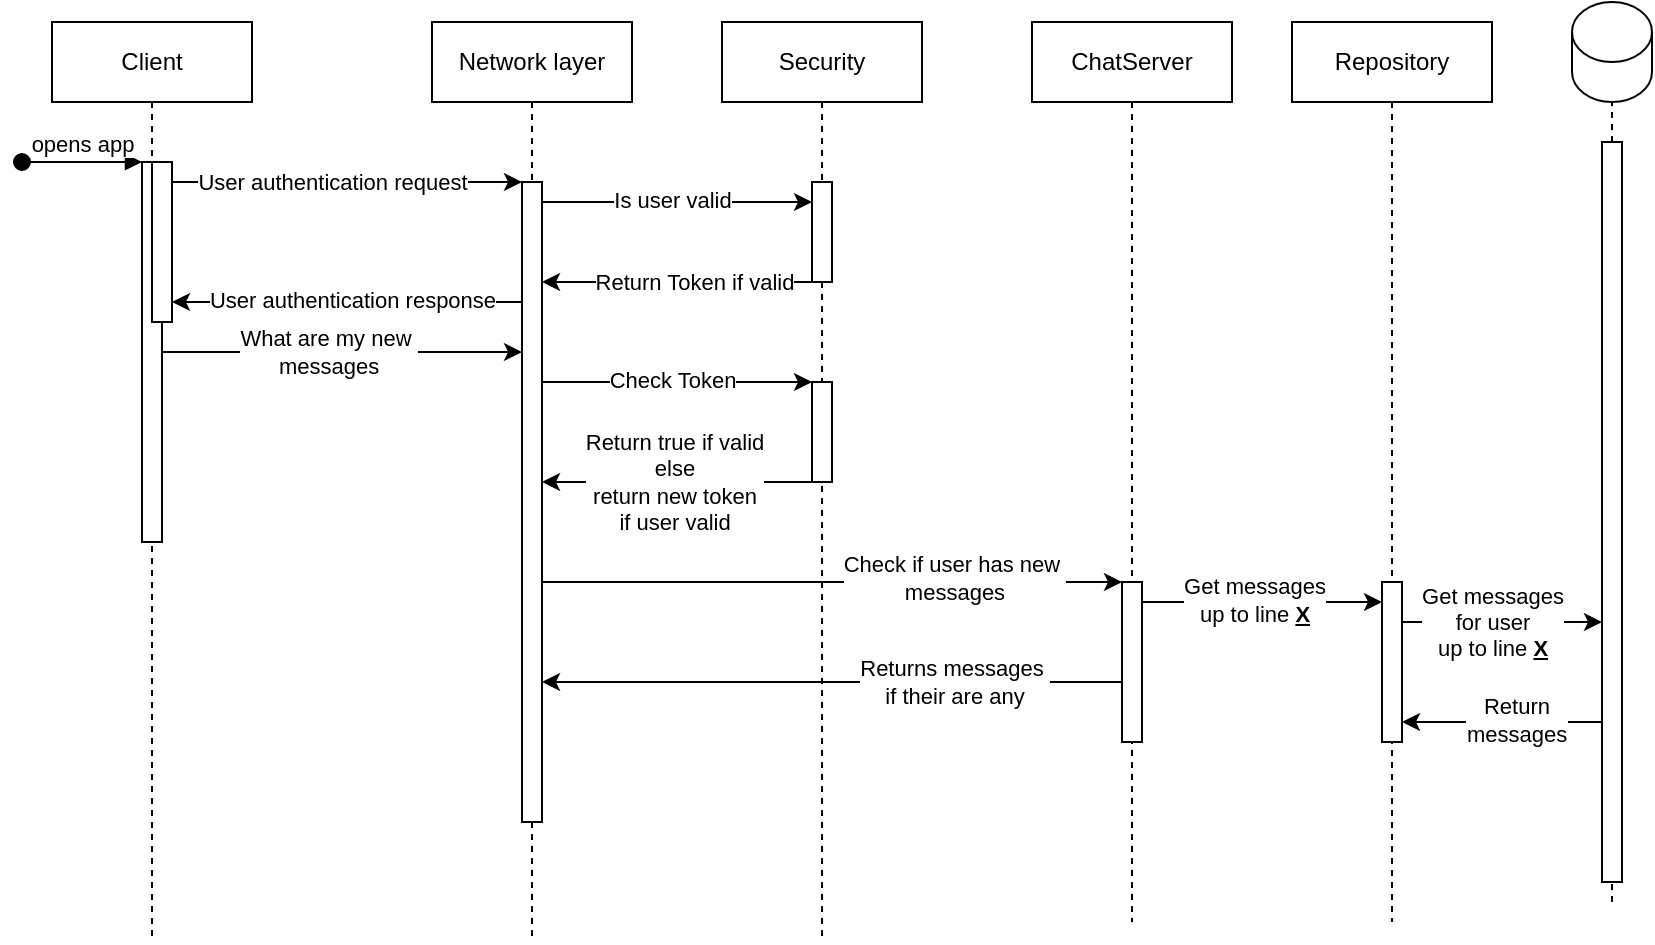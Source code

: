 <mxfile version="22.1.4" type="github">
  <diagram name="Page-1" id="2YBvvXClWsGukQMizWep">
    <mxGraphModel dx="666" dy="332" grid="1" gridSize="10" guides="1" tooltips="1" connect="1" arrows="1" fold="1" page="1" pageScale="1" pageWidth="850" pageHeight="1100" math="0" shadow="0">
      <root>
        <mxCell id="0" />
        <mxCell id="1" parent="0" />
        <mxCell id="aM9ryv3xv72pqoxQDRHE-1" value="Client" style="shape=umlLifeline;perimeter=lifelinePerimeter;whiteSpace=wrap;html=1;container=0;dropTarget=0;collapsible=0;recursiveResize=0;outlineConnect=0;portConstraint=eastwest;newEdgeStyle={&quot;edgeStyle&quot;:&quot;elbowEdgeStyle&quot;,&quot;elbow&quot;:&quot;vertical&quot;,&quot;curved&quot;:0,&quot;rounded&quot;:0};" parent="1" vertex="1">
          <mxGeometry x="40" y="40" width="100" height="460" as="geometry" />
        </mxCell>
        <mxCell id="aM9ryv3xv72pqoxQDRHE-2" value="" style="html=1;points=[];perimeter=orthogonalPerimeter;outlineConnect=0;targetShapes=umlLifeline;portConstraint=eastwest;newEdgeStyle={&quot;edgeStyle&quot;:&quot;elbowEdgeStyle&quot;,&quot;elbow&quot;:&quot;vertical&quot;,&quot;curved&quot;:0,&quot;rounded&quot;:0};" parent="aM9ryv3xv72pqoxQDRHE-1" vertex="1">
          <mxGeometry x="45" y="70" width="10" height="190" as="geometry" />
        </mxCell>
        <mxCell id="aM9ryv3xv72pqoxQDRHE-3" value="opens app" style="html=1;verticalAlign=bottom;startArrow=oval;endArrow=block;startSize=8;edgeStyle=elbowEdgeStyle;elbow=vertical;curved=0;rounded=0;" parent="aM9ryv3xv72pqoxQDRHE-1" target="aM9ryv3xv72pqoxQDRHE-2" edge="1">
          <mxGeometry relative="1" as="geometry">
            <mxPoint x="-15" y="70" as="sourcePoint" />
          </mxGeometry>
        </mxCell>
        <mxCell id="aM9ryv3xv72pqoxQDRHE-4" value="" style="html=1;points=[];perimeter=orthogonalPerimeter;outlineConnect=0;targetShapes=umlLifeline;portConstraint=eastwest;newEdgeStyle={&quot;edgeStyle&quot;:&quot;elbowEdgeStyle&quot;,&quot;elbow&quot;:&quot;vertical&quot;,&quot;curved&quot;:0,&quot;rounded&quot;:0};" parent="aM9ryv3xv72pqoxQDRHE-1" vertex="1">
          <mxGeometry x="50" y="70" width="10" height="80" as="geometry" />
        </mxCell>
        <mxCell id="aM9ryv3xv72pqoxQDRHE-5" value="ChatServer" style="shape=umlLifeline;perimeter=lifelinePerimeter;whiteSpace=wrap;html=1;container=0;dropTarget=0;collapsible=0;recursiveResize=0;outlineConnect=0;portConstraint=eastwest;newEdgeStyle={&quot;edgeStyle&quot;:&quot;elbowEdgeStyle&quot;,&quot;elbow&quot;:&quot;vertical&quot;,&quot;curved&quot;:0,&quot;rounded&quot;:0};" parent="1" vertex="1">
          <mxGeometry x="530" y="40" width="100" height="450" as="geometry" />
        </mxCell>
        <mxCell id="aM9ryv3xv72pqoxQDRHE-6" value="" style="html=1;points=[];perimeter=orthogonalPerimeter;outlineConnect=0;targetShapes=umlLifeline;portConstraint=eastwest;newEdgeStyle={&quot;edgeStyle&quot;:&quot;elbowEdgeStyle&quot;,&quot;elbow&quot;:&quot;vertical&quot;,&quot;curved&quot;:0,&quot;rounded&quot;:0};" parent="aM9ryv3xv72pqoxQDRHE-5" vertex="1">
          <mxGeometry x="45" y="280" width="10" height="80" as="geometry" />
        </mxCell>
        <mxCell id="eos6wEx8v_gPCSVJFILb-1" value="Network layer" style="shape=umlLifeline;perimeter=lifelinePerimeter;whiteSpace=wrap;html=1;container=0;dropTarget=0;collapsible=0;recursiveResize=0;outlineConnect=0;portConstraint=eastwest;newEdgeStyle={&quot;edgeStyle&quot;:&quot;elbowEdgeStyle&quot;,&quot;elbow&quot;:&quot;vertical&quot;,&quot;curved&quot;:0,&quot;rounded&quot;:0};" vertex="1" parent="1">
          <mxGeometry x="230" y="40" width="100" height="460" as="geometry" />
        </mxCell>
        <mxCell id="eos6wEx8v_gPCSVJFILb-2" value="" style="html=1;points=[];perimeter=orthogonalPerimeter;outlineConnect=0;targetShapes=umlLifeline;portConstraint=eastwest;newEdgeStyle={&quot;edgeStyle&quot;:&quot;elbowEdgeStyle&quot;,&quot;elbow&quot;:&quot;vertical&quot;,&quot;curved&quot;:0,&quot;rounded&quot;:0};" vertex="1" parent="eos6wEx8v_gPCSVJFILb-1">
          <mxGeometry x="45" y="80" width="10" height="320" as="geometry" />
        </mxCell>
        <mxCell id="eos6wEx8v_gPCSVJFILb-3" style="edgeStyle=elbowEdgeStyle;rounded=0;orthogonalLoop=1;jettySize=auto;html=1;elbow=vertical;curved=0;" edge="1" parent="1" source="aM9ryv3xv72pqoxQDRHE-4" target="eos6wEx8v_gPCSVJFILb-2">
          <mxGeometry relative="1" as="geometry">
            <Array as="points">
              <mxPoint x="188" y="120" />
            </Array>
          </mxGeometry>
        </mxCell>
        <mxCell id="eos6wEx8v_gPCSVJFILb-4" value="User authentication request" style="edgeLabel;html=1;align=center;verticalAlign=middle;resizable=0;points=[];" vertex="1" connectable="0" parent="eos6wEx8v_gPCSVJFILb-3">
          <mxGeometry x="-0.256" y="1" relative="1" as="geometry">
            <mxPoint x="15" y="1" as="offset" />
          </mxGeometry>
        </mxCell>
        <mxCell id="eos6wEx8v_gPCSVJFILb-5" style="edgeStyle=elbowEdgeStyle;rounded=0;orthogonalLoop=1;jettySize=auto;html=1;elbow=vertical;curved=0;" edge="1" parent="1" source="eos6wEx8v_gPCSVJFILb-2" target="aM9ryv3xv72pqoxQDRHE-4">
          <mxGeometry relative="1" as="geometry">
            <Array as="points">
              <mxPoint x="188" y="180" />
            </Array>
          </mxGeometry>
        </mxCell>
        <mxCell id="eos6wEx8v_gPCSVJFILb-6" value="User authentication response" style="edgeLabel;html=1;align=center;verticalAlign=middle;resizable=0;points=[];" vertex="1" connectable="0" parent="eos6wEx8v_gPCSVJFILb-5">
          <mxGeometry x="0.3" y="-1" relative="1" as="geometry">
            <mxPoint x="29" as="offset" />
          </mxGeometry>
        </mxCell>
        <mxCell id="eos6wEx8v_gPCSVJFILb-7" style="edgeStyle=elbowEdgeStyle;rounded=0;orthogonalLoop=1;jettySize=auto;html=1;elbow=vertical;curved=0;" edge="1" parent="1" source="aM9ryv3xv72pqoxQDRHE-2" target="eos6wEx8v_gPCSVJFILb-2">
          <mxGeometry relative="1" as="geometry">
            <mxPoint x="270" y="205" as="targetPoint" />
            <Array as="points">
              <mxPoint x="180" y="205" />
            </Array>
          </mxGeometry>
        </mxCell>
        <mxCell id="eos6wEx8v_gPCSVJFILb-8" value="What are my new&amp;nbsp;&lt;br&gt;messages" style="edgeLabel;html=1;align=center;verticalAlign=middle;resizable=0;points=[];" vertex="1" connectable="0" parent="eos6wEx8v_gPCSVJFILb-7">
          <mxGeometry x="0.049" relative="1" as="geometry">
            <mxPoint x="-12" as="offset" />
          </mxGeometry>
        </mxCell>
        <mxCell id="eos6wEx8v_gPCSVJFILb-10" value="Security" style="shape=umlLifeline;perimeter=lifelinePerimeter;whiteSpace=wrap;html=1;container=0;dropTarget=0;collapsible=0;recursiveResize=0;outlineConnect=0;portConstraint=eastwest;newEdgeStyle={&quot;edgeStyle&quot;:&quot;elbowEdgeStyle&quot;,&quot;elbow&quot;:&quot;vertical&quot;,&quot;curved&quot;:0,&quot;rounded&quot;:0};" vertex="1" parent="1">
          <mxGeometry x="375" y="40" width="100" height="460" as="geometry" />
        </mxCell>
        <mxCell id="eos6wEx8v_gPCSVJFILb-11" value="" style="html=1;points=[];perimeter=orthogonalPerimeter;outlineConnect=0;targetShapes=umlLifeline;portConstraint=eastwest;newEdgeStyle={&quot;edgeStyle&quot;:&quot;elbowEdgeStyle&quot;,&quot;elbow&quot;:&quot;vertical&quot;,&quot;curved&quot;:0,&quot;rounded&quot;:0};" vertex="1" parent="eos6wEx8v_gPCSVJFILb-10">
          <mxGeometry x="45" y="80" width="10" height="50" as="geometry" />
        </mxCell>
        <mxCell id="eos6wEx8v_gPCSVJFILb-16" value="" style="html=1;points=[];perimeter=orthogonalPerimeter;outlineConnect=0;targetShapes=umlLifeline;portConstraint=eastwest;newEdgeStyle={&quot;edgeStyle&quot;:&quot;elbowEdgeStyle&quot;,&quot;elbow&quot;:&quot;vertical&quot;,&quot;curved&quot;:0,&quot;rounded&quot;:0};" vertex="1" parent="eos6wEx8v_gPCSVJFILb-10">
          <mxGeometry x="45" y="180" width="10" height="50" as="geometry" />
        </mxCell>
        <mxCell id="eos6wEx8v_gPCSVJFILb-12" style="edgeStyle=elbowEdgeStyle;rounded=0;orthogonalLoop=1;jettySize=auto;html=1;elbow=vertical;curved=0;" edge="1" parent="1" source="eos6wEx8v_gPCSVJFILb-2" target="eos6wEx8v_gPCSVJFILb-11">
          <mxGeometry relative="1" as="geometry">
            <Array as="points">
              <mxPoint x="370" y="130" />
            </Array>
          </mxGeometry>
        </mxCell>
        <mxCell id="eos6wEx8v_gPCSVJFILb-13" value="Is user valid" style="edgeLabel;html=1;align=center;verticalAlign=middle;resizable=0;points=[];" vertex="1" connectable="0" parent="eos6wEx8v_gPCSVJFILb-12">
          <mxGeometry x="-0.145" y="1" relative="1" as="geometry">
            <mxPoint x="7" as="offset" />
          </mxGeometry>
        </mxCell>
        <mxCell id="eos6wEx8v_gPCSVJFILb-14" style="edgeStyle=elbowEdgeStyle;rounded=0;orthogonalLoop=1;jettySize=auto;html=1;elbow=horizontal;curved=0;" edge="1" parent="1">
          <mxGeometry relative="1" as="geometry">
            <mxPoint x="424.98" y="170.002" as="sourcePoint" />
            <mxPoint x="285.004" y="170.002" as="targetPoint" />
          </mxGeometry>
        </mxCell>
        <mxCell id="eos6wEx8v_gPCSVJFILb-15" value="Return Token if valid" style="edgeLabel;html=1;align=center;verticalAlign=middle;resizable=0;points=[];" vertex="1" connectable="0" parent="eos6wEx8v_gPCSVJFILb-14">
          <mxGeometry x="0.182" y="1" relative="1" as="geometry">
            <mxPoint x="18" y="-1" as="offset" />
          </mxGeometry>
        </mxCell>
        <mxCell id="eos6wEx8v_gPCSVJFILb-18" style="edgeStyle=elbowEdgeStyle;rounded=0;orthogonalLoop=1;jettySize=auto;html=1;elbow=vertical;curved=0;" edge="1" parent="1" source="eos6wEx8v_gPCSVJFILb-2">
          <mxGeometry relative="1" as="geometry">
            <mxPoint x="290" y="220" as="sourcePoint" />
            <mxPoint x="420" y="220" as="targetPoint" />
            <Array as="points">
              <mxPoint x="375" y="220" />
            </Array>
          </mxGeometry>
        </mxCell>
        <mxCell id="eos6wEx8v_gPCSVJFILb-19" value="Check Token" style="edgeLabel;html=1;align=center;verticalAlign=middle;resizable=0;points=[];" vertex="1" connectable="0" parent="eos6wEx8v_gPCSVJFILb-18">
          <mxGeometry x="-0.145" y="1" relative="1" as="geometry">
            <mxPoint x="7" as="offset" />
          </mxGeometry>
        </mxCell>
        <mxCell id="eos6wEx8v_gPCSVJFILb-20" style="edgeStyle=elbowEdgeStyle;rounded=0;orthogonalLoop=1;jettySize=auto;html=1;elbow=horizontal;curved=0;" edge="1" parent="1">
          <mxGeometry relative="1" as="geometry">
            <mxPoint x="424.98" y="270.002" as="sourcePoint" />
            <mxPoint x="285.004" y="270.002" as="targetPoint" />
          </mxGeometry>
        </mxCell>
        <mxCell id="eos6wEx8v_gPCSVJFILb-21" value="Return true if valid&lt;br&gt;else &lt;br&gt;return new token&lt;br&gt;if user valid" style="edgeLabel;html=1;align=center;verticalAlign=middle;resizable=0;points=[];" vertex="1" connectable="0" parent="eos6wEx8v_gPCSVJFILb-20">
          <mxGeometry x="0.182" y="1" relative="1" as="geometry">
            <mxPoint x="8" y="-1" as="offset" />
          </mxGeometry>
        </mxCell>
        <mxCell id="eos6wEx8v_gPCSVJFILb-22" style="edgeStyle=elbowEdgeStyle;rounded=0;orthogonalLoop=1;jettySize=auto;html=1;elbow=vertical;curved=0;" edge="1" parent="1" source="eos6wEx8v_gPCSVJFILb-2" target="aM9ryv3xv72pqoxQDRHE-6">
          <mxGeometry relative="1" as="geometry">
            <Array as="points">
              <mxPoint x="430" y="320" />
            </Array>
          </mxGeometry>
        </mxCell>
        <mxCell id="eos6wEx8v_gPCSVJFILb-23" value="Check if user has new&amp;nbsp;&lt;br&gt;messages" style="edgeLabel;html=1;align=center;verticalAlign=middle;resizable=0;points=[];" vertex="1" connectable="0" parent="eos6wEx8v_gPCSVJFILb-22">
          <mxGeometry x="0.416" y="2" relative="1" as="geometry">
            <mxPoint as="offset" />
          </mxGeometry>
        </mxCell>
        <mxCell id="eos6wEx8v_gPCSVJFILb-25" style="edgeStyle=elbowEdgeStyle;rounded=0;orthogonalLoop=1;jettySize=auto;html=1;elbow=vertical;curved=0;" edge="1" parent="1" target="eos6wEx8v_gPCSVJFILb-2">
          <mxGeometry relative="1" as="geometry">
            <mxPoint x="575" y="370.002" as="sourcePoint" />
            <mxPoint x="290" y="370" as="targetPoint" />
          </mxGeometry>
        </mxCell>
        <mxCell id="eos6wEx8v_gPCSVJFILb-26" value="Returns messages&amp;nbsp;&lt;br&gt;if their are any" style="edgeLabel;html=1;align=center;verticalAlign=middle;resizable=0;points=[];" vertex="1" connectable="0" parent="eos6wEx8v_gPCSVJFILb-25">
          <mxGeometry x="-0.361" relative="1" as="geometry">
            <mxPoint x="8" as="offset" />
          </mxGeometry>
        </mxCell>
        <mxCell id="eos6wEx8v_gPCSVJFILb-27" value="Repository" style="shape=umlLifeline;perimeter=lifelinePerimeter;whiteSpace=wrap;html=1;container=0;dropTarget=0;collapsible=0;recursiveResize=0;outlineConnect=0;portConstraint=eastwest;newEdgeStyle={&quot;edgeStyle&quot;:&quot;elbowEdgeStyle&quot;,&quot;elbow&quot;:&quot;vertical&quot;,&quot;curved&quot;:0,&quot;rounded&quot;:0};" vertex="1" parent="1">
          <mxGeometry x="660" y="40" width="100" height="450" as="geometry" />
        </mxCell>
        <mxCell id="eos6wEx8v_gPCSVJFILb-28" value="" style="html=1;points=[];perimeter=orthogonalPerimeter;outlineConnect=0;targetShapes=umlLifeline;portConstraint=eastwest;newEdgeStyle={&quot;edgeStyle&quot;:&quot;elbowEdgeStyle&quot;,&quot;elbow&quot;:&quot;vertical&quot;,&quot;curved&quot;:0,&quot;rounded&quot;:0};" vertex="1" parent="eos6wEx8v_gPCSVJFILb-27">
          <mxGeometry x="45" y="280" width="10" height="80" as="geometry" />
        </mxCell>
        <mxCell id="eos6wEx8v_gPCSVJFILb-30" value="" style="shape=cylinder3;whiteSpace=wrap;html=1;boundedLbl=1;backgroundOutline=1;size=15;" vertex="1" parent="1">
          <mxGeometry x="800" y="30" width="40" height="50" as="geometry" />
        </mxCell>
        <mxCell id="eos6wEx8v_gPCSVJFILb-36" value="" style="endArrow=none;dashed=1;html=1;rounded=0;entryX=0.5;entryY=1;entryDx=0;entryDy=0;entryPerimeter=0;" edge="1" parent="1" source="eos6wEx8v_gPCSVJFILb-41" target="eos6wEx8v_gPCSVJFILb-30">
          <mxGeometry width="50" height="50" relative="1" as="geometry">
            <mxPoint x="820" y="480" as="sourcePoint" />
            <mxPoint x="540" y="200" as="targetPoint" />
          </mxGeometry>
        </mxCell>
        <mxCell id="eos6wEx8v_gPCSVJFILb-38" style="edgeStyle=elbowEdgeStyle;rounded=0;orthogonalLoop=1;jettySize=auto;html=1;elbow=vertical;curved=0;" edge="1" parent="1" source="aM9ryv3xv72pqoxQDRHE-6" target="eos6wEx8v_gPCSVJFILb-28">
          <mxGeometry relative="1" as="geometry">
            <mxPoint x="700" y="330" as="targetPoint" />
            <Array as="points">
              <mxPoint x="620" y="330" />
            </Array>
          </mxGeometry>
        </mxCell>
        <mxCell id="eos6wEx8v_gPCSVJFILb-39" value="Get messages&lt;br&gt;up to line &lt;b&gt;&lt;u&gt;X&lt;/u&gt;&lt;/b&gt;" style="edgeLabel;html=1;align=center;verticalAlign=middle;resizable=0;points=[];" vertex="1" connectable="0" parent="eos6wEx8v_gPCSVJFILb-38">
          <mxGeometry x="-0.078" y="1" relative="1" as="geometry">
            <mxPoint as="offset" />
          </mxGeometry>
        </mxCell>
        <mxCell id="eos6wEx8v_gPCSVJFILb-42" value="" style="endArrow=none;dashed=1;html=1;rounded=0;entryX=0.5;entryY=1;entryDx=0;entryDy=0;entryPerimeter=0;" edge="1" parent="1" target="eos6wEx8v_gPCSVJFILb-41">
          <mxGeometry width="50" height="50" relative="1" as="geometry">
            <mxPoint x="820" y="480" as="sourcePoint" />
            <mxPoint x="820" y="80" as="targetPoint" />
          </mxGeometry>
        </mxCell>
        <mxCell id="eos6wEx8v_gPCSVJFILb-45" style="edgeStyle=elbowEdgeStyle;rounded=0;orthogonalLoop=1;jettySize=auto;html=1;elbow=vertical;curved=0;" edge="1" parent="1" source="eos6wEx8v_gPCSVJFILb-41" target="eos6wEx8v_gPCSVJFILb-28">
          <mxGeometry relative="1" as="geometry">
            <Array as="points">
              <mxPoint x="760" y="390" />
            </Array>
          </mxGeometry>
        </mxCell>
        <mxCell id="eos6wEx8v_gPCSVJFILb-46" value="Return&lt;br&gt;messages" style="edgeLabel;html=1;align=center;verticalAlign=middle;resizable=0;points=[];" vertex="1" connectable="0" parent="eos6wEx8v_gPCSVJFILb-45">
          <mxGeometry x="-0.127" y="-1" relative="1" as="geometry">
            <mxPoint as="offset" />
          </mxGeometry>
        </mxCell>
        <mxCell id="eos6wEx8v_gPCSVJFILb-41" value="" style="html=1;points=[];perimeter=orthogonalPerimeter;outlineConnect=0;targetShapes=umlLifeline;portConstraint=eastwest;newEdgeStyle={&quot;edgeStyle&quot;:&quot;elbowEdgeStyle&quot;,&quot;elbow&quot;:&quot;vertical&quot;,&quot;curved&quot;:0,&quot;rounded&quot;:0};" vertex="1" parent="1">
          <mxGeometry x="815" y="100" width="10" height="370" as="geometry" />
        </mxCell>
        <mxCell id="eos6wEx8v_gPCSVJFILb-43" style="edgeStyle=elbowEdgeStyle;rounded=0;orthogonalLoop=1;jettySize=auto;html=1;elbow=vertical;curved=0;" edge="1" parent="1" source="eos6wEx8v_gPCSVJFILb-28" target="eos6wEx8v_gPCSVJFILb-41">
          <mxGeometry relative="1" as="geometry">
            <Array as="points">
              <mxPoint x="765" y="340" />
            </Array>
          </mxGeometry>
        </mxCell>
        <mxCell id="eos6wEx8v_gPCSVJFILb-44" value="Get messages &lt;br&gt;for user&lt;br&gt;up to line &lt;u&gt;&lt;b&gt;X&lt;/b&gt;&lt;/u&gt;" style="edgeLabel;html=1;align=center;verticalAlign=middle;resizable=0;points=[];" vertex="1" connectable="0" parent="eos6wEx8v_gPCSVJFILb-43">
          <mxGeometry x="-0.428" relative="1" as="geometry">
            <mxPoint x="16" as="offset" />
          </mxGeometry>
        </mxCell>
      </root>
    </mxGraphModel>
  </diagram>
</mxfile>
